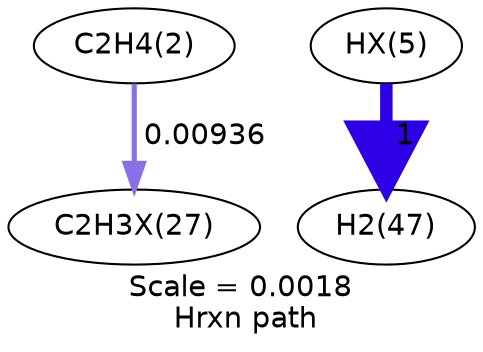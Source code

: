 digraph reaction_paths {
center=1;
s5 -> s38[fontname="Helvetica", style="setlinewidth(2.47)", arrowsize=1.24, color="0.7, 0.509, 0.9"
, label=" 0.00936"];
s37 -> s10[fontname="Helvetica", style="setlinewidth(6)", arrowsize=3, color="0.7, 1.5, 0.9"
, label=" 1"];
s5 [ fontname="Helvetica", label="C2H4(2)"];
s10 [ fontname="Helvetica", label="H2(47)"];
s37 [ fontname="Helvetica", label="HX(5)"];
s38 [ fontname="Helvetica", label="C2H3X(27)"];
 label = "Scale = 0.0018\l Hrxn path";
 fontname = "Helvetica";
}
